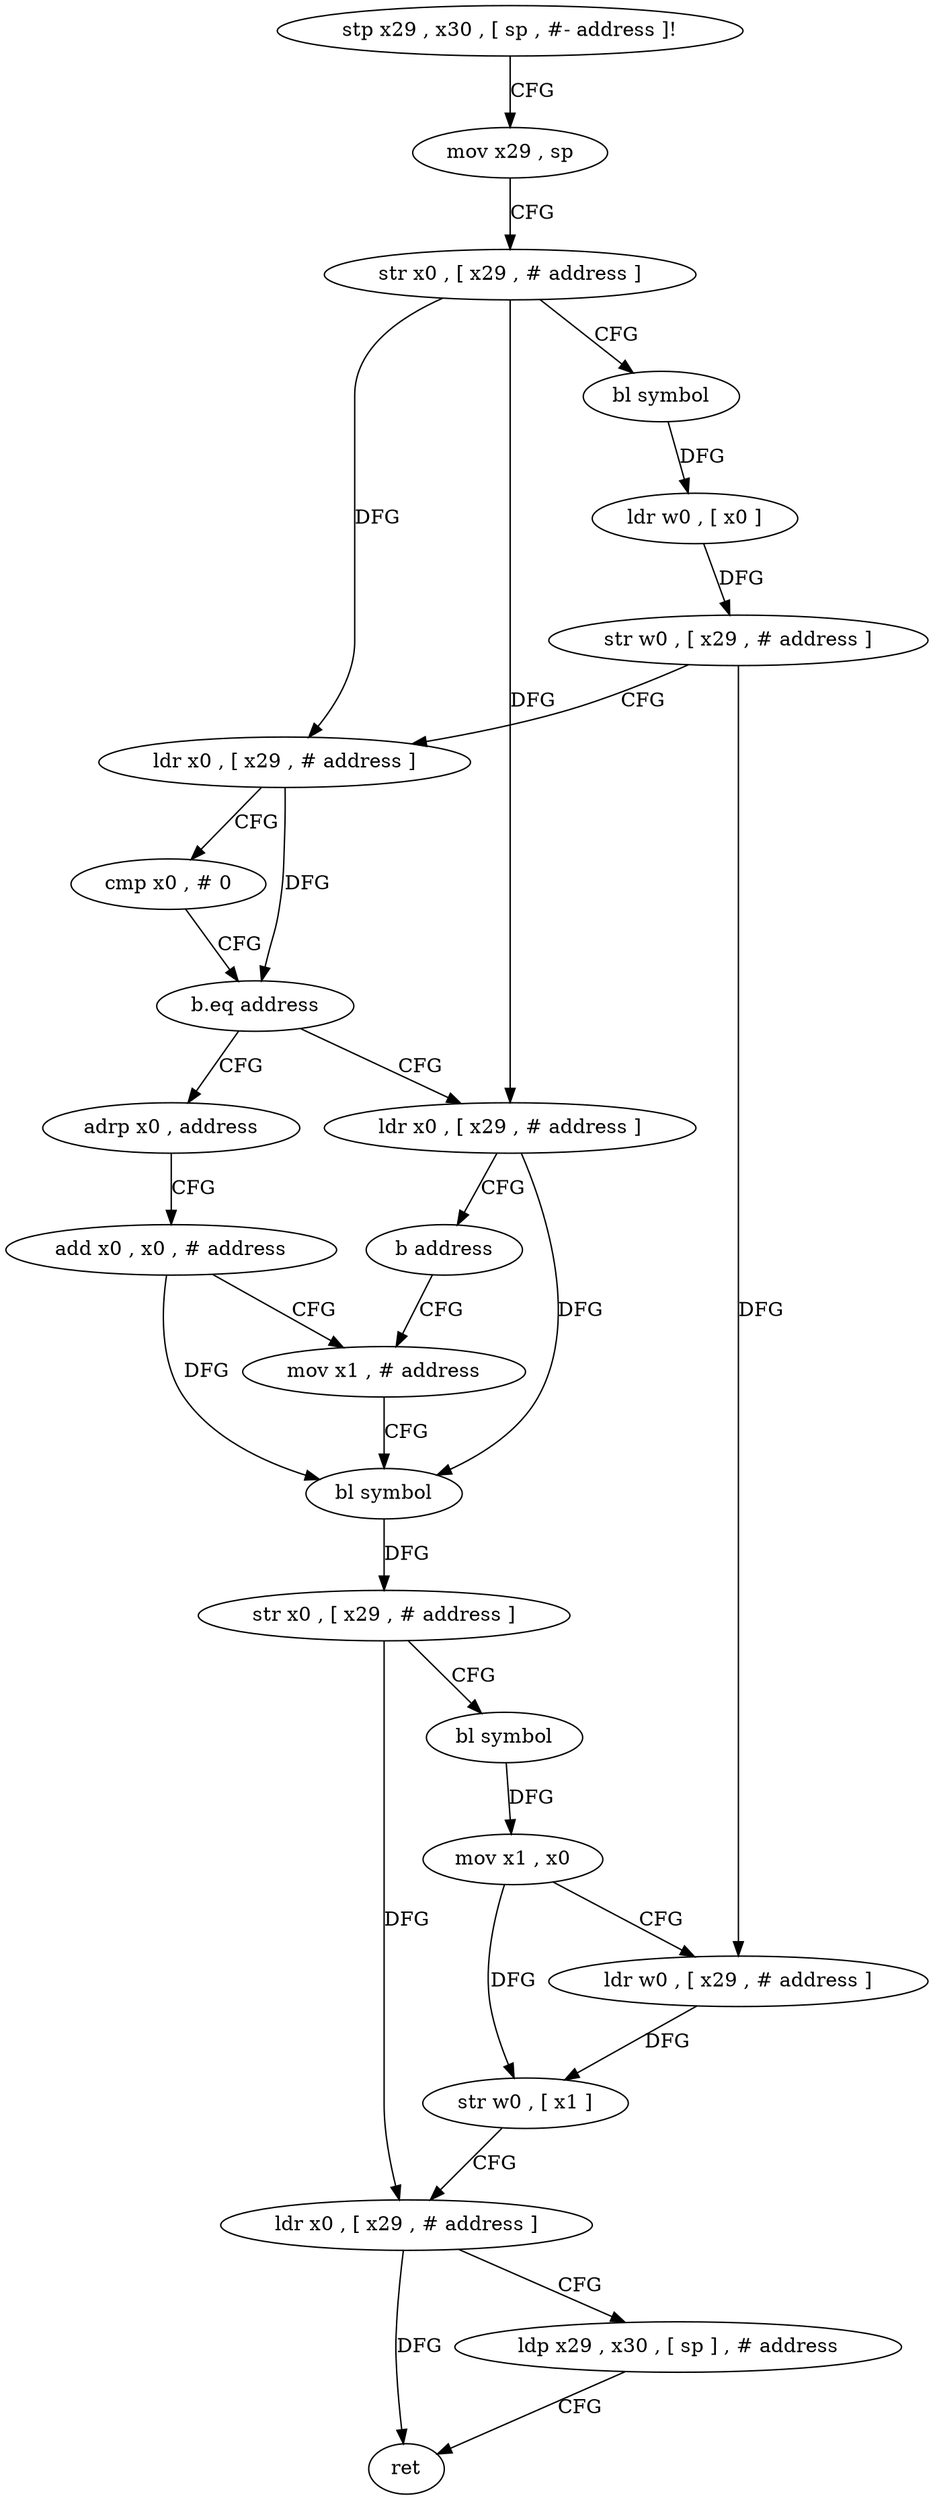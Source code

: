 digraph "func" {
"4373760" [label = "stp x29 , x30 , [ sp , #- address ]!" ]
"4373764" [label = "mov x29 , sp" ]
"4373768" [label = "str x0 , [ x29 , # address ]" ]
"4373772" [label = "bl symbol" ]
"4373776" [label = "ldr w0 , [ x0 ]" ]
"4373780" [label = "str w0 , [ x29 , # address ]" ]
"4373784" [label = "ldr x0 , [ x29 , # address ]" ]
"4373788" [label = "cmp x0 , # 0" ]
"4373792" [label = "b.eq address" ]
"4373804" [label = "adrp x0 , address" ]
"4373796" [label = "ldr x0 , [ x29 , # address ]" ]
"4373808" [label = "add x0 , x0 , # address" ]
"4373812" [label = "mov x1 , # address" ]
"4373800" [label = "b address" ]
"4373816" [label = "bl symbol" ]
"4373820" [label = "str x0 , [ x29 , # address ]" ]
"4373824" [label = "bl symbol" ]
"4373828" [label = "mov x1 , x0" ]
"4373832" [label = "ldr w0 , [ x29 , # address ]" ]
"4373836" [label = "str w0 , [ x1 ]" ]
"4373840" [label = "ldr x0 , [ x29 , # address ]" ]
"4373844" [label = "ldp x29 , x30 , [ sp ] , # address" ]
"4373848" [label = "ret" ]
"4373760" -> "4373764" [ label = "CFG" ]
"4373764" -> "4373768" [ label = "CFG" ]
"4373768" -> "4373772" [ label = "CFG" ]
"4373768" -> "4373784" [ label = "DFG" ]
"4373768" -> "4373796" [ label = "DFG" ]
"4373772" -> "4373776" [ label = "DFG" ]
"4373776" -> "4373780" [ label = "DFG" ]
"4373780" -> "4373784" [ label = "CFG" ]
"4373780" -> "4373832" [ label = "DFG" ]
"4373784" -> "4373788" [ label = "CFG" ]
"4373784" -> "4373792" [ label = "DFG" ]
"4373788" -> "4373792" [ label = "CFG" ]
"4373792" -> "4373804" [ label = "CFG" ]
"4373792" -> "4373796" [ label = "CFG" ]
"4373804" -> "4373808" [ label = "CFG" ]
"4373796" -> "4373800" [ label = "CFG" ]
"4373796" -> "4373816" [ label = "DFG" ]
"4373808" -> "4373812" [ label = "CFG" ]
"4373808" -> "4373816" [ label = "DFG" ]
"4373812" -> "4373816" [ label = "CFG" ]
"4373800" -> "4373812" [ label = "CFG" ]
"4373816" -> "4373820" [ label = "DFG" ]
"4373820" -> "4373824" [ label = "CFG" ]
"4373820" -> "4373840" [ label = "DFG" ]
"4373824" -> "4373828" [ label = "DFG" ]
"4373828" -> "4373832" [ label = "CFG" ]
"4373828" -> "4373836" [ label = "DFG" ]
"4373832" -> "4373836" [ label = "DFG" ]
"4373836" -> "4373840" [ label = "CFG" ]
"4373840" -> "4373844" [ label = "CFG" ]
"4373840" -> "4373848" [ label = "DFG" ]
"4373844" -> "4373848" [ label = "CFG" ]
}
